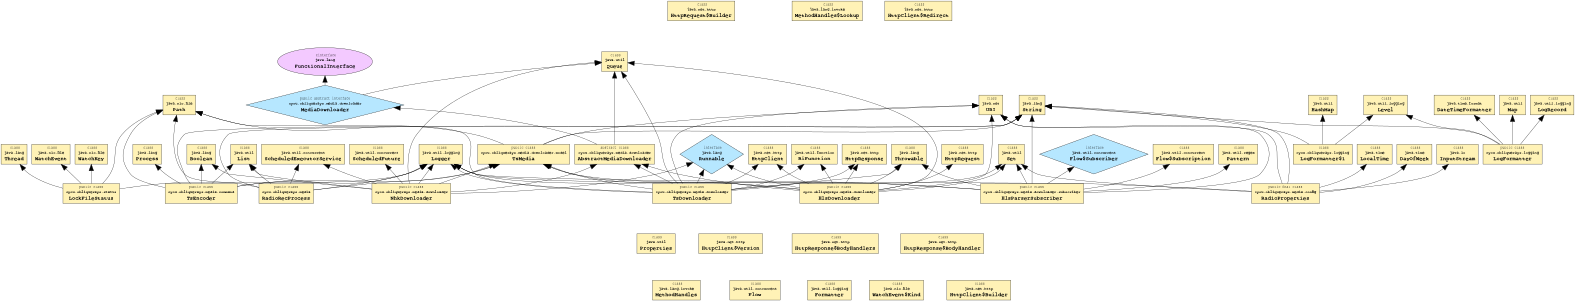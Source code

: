 digraph {
size="10.5,8.0";
layout=dot;
rankdir="BT";
overlap=false;
splines=true;
pack=true;
graph [fontname = "Courier, Regular"]
node [fontname = "Courier, Regular"]
edge [fontname = "Courier, Regular"]
"java.net.http.HttpResponse$BodyHandler"[shape=box,style=filled,fillcolor="#fff2b6",label=<<table border='0' cellborder='0' cellspacing='1'><tr><td><font point-size='12'> class</font></td></tr><tr><td><font point-size='14'><b>java.net.http</b></font></td></tr><tr><td><font point-size='20'><b>HttpResponse$BodyHandler</b></font></td></tr></table>>];
"java.util.concurrent.ScheduledFuture"[shape=box,style=filled,fillcolor="#fff2b6",label=<<table border='0' cellborder='0' cellspacing='1'><tr><td><font point-size='12'> class</font></td></tr><tr><td><font point-size='14'><b>java.util.concurrent</b></font></td></tr><tr><td><font point-size='20'><b>ScheduledFuture</b></font></td></tr></table>>];
"java.util.function.BiFunction"[shape=box,style=filled,fillcolor="#fff2b6",label=<<table border='0' cellborder='0' cellspacing='1'><tr><td><font point-size='12'> class</font></td></tr><tr><td><font point-size='14'><b>java.util.function</b></font></td></tr><tr><td><font point-size='20'><b>BiFunction</b></font></td></tr></table>>];
"java.net.http.HttpClient$Version"[shape=box,style=filled,fillcolor="#fff2b6",label=<<table border='0' cellborder='0' cellspacing='1'><tr><td><font point-size='12'> class</font></td></tr><tr><td><font point-size='14'><b>java.net.http</b></font></td></tr><tr><td><font point-size='20'><b>HttpClient$Version</b></font></td></tr></table>>];
"java.lang.Runnable"[shape=diamond,style=filled,fillcolor="#b6e7ff",label=<<table border='0' cellborder='0' cellspacing='1'><tr><td><font point-size='12'> interface</font></td></tr><tr><td><font point-size='14'><b>java.lang</b></font></td></tr><tr><td><font point-size='20'><b>Runnable</b></font></td></tr></table>>];
"java.nio.file.WatchEvent$Kind"[shape=box,style=filled,fillcolor="#fff2b6",label=<<table border='0' cellborder='0' cellspacing='1'><tr><td><font point-size='12'> class</font></td></tr><tr><td><font point-size='14'><b>java.nio.file</b></font></td></tr><tr><td><font point-size='20'><b>WatchEvent$Kind</b></font></td></tr></table>>];
"java.util.logging.Formatter"[shape=box,style=filled,fillcolor="#fff2b6",label=<<table border='0' cellborder='0' cellspacing='1'><tr><td><font point-size='12'> class</font></td></tr><tr><td><font point-size='14'><b>java.util.logging</b></font></td></tr><tr><td><font point-size='20'><b>Formatter</b></font></td></tr></table>>];
"java.nio.file.WatchKey"[shape=box,style=filled,fillcolor="#fff2b6",label=<<table border='0' cellborder='0' cellspacing='1'><tr><td><font point-size='12'> class</font></td></tr><tr><td><font point-size='14'><b>java.nio.file</b></font></td></tr><tr><td><font point-size='20'><b>WatchKey</b></font></td></tr></table>>];
"java.util.concurrent.Flow"[shape=box,style=filled,fillcolor="#fff2b6",label=<<table border='0' cellborder='0' cellspacing='1'><tr><td><font point-size='12'> class</font></td></tr><tr><td><font point-size='14'><b>java.util.concurrent</b></font></td></tr><tr><td><font point-size='20'><b>Flow</b></font></td></tr></table>>];
"cyou.obliquerays.media.RadioRecProcess"[shape=box,style=filled,fillcolor="#fff2b6",label=<<table border='0' cellborder='0' cellspacing='1'><tr><td><font point-size='12'>public class</font></td></tr><tr><td><font point-size='14'><b>cyou.obliquerays.media</b></font></td></tr><tr><td><font point-size='20'><b>RadioRecProcess</b></font></td></tr></table>>];
"java.lang.Thread"[shape=box,style=filled,fillcolor="#fff2b6",label=<<table border='0' cellborder='0' cellspacing='1'><tr><td><font point-size='12'> class</font></td></tr><tr><td><font point-size='14'><b>java.lang</b></font></td></tr><tr><td><font point-size='20'><b>Thread</b></font></td></tr></table>>];
"java.util.Map"[shape=box,style=filled,fillcolor="#fff2b6",label=<<table border='0' cellborder='0' cellspacing='1'><tr><td><font point-size='12'> class</font></td></tr><tr><td><font point-size='14'><b>java.util</b></font></td></tr><tr><td><font point-size='20'><b>Map</b></font></td></tr></table>>];
"java.net.http.HttpResponse$BodyHandlers"[shape=box,style=filled,fillcolor="#fff2b6",label=<<table border='0' cellborder='0' cellspacing='1'><tr><td><font point-size='12'> class</font></td></tr><tr><td><font point-size='14'><b>java.net.http</b></font></td></tr><tr><td><font point-size='20'><b>HttpResponse$BodyHandlers</b></font></td></tr></table>>];
"java.time.LocalTime"[shape=box,style=filled,fillcolor="#fff2b6",label=<<table border='0' cellborder='0' cellspacing='1'><tr><td><font point-size='12'> class</font></td></tr><tr><td><font point-size='14'><b>java.time</b></font></td></tr><tr><td><font point-size='20'><b>LocalTime</b></font></td></tr></table>>];
"cyou.obliquerays.media.downloader.TsDownloader"[shape=box,style=filled,fillcolor="#fff2b6",label=<<table border='0' cellborder='0' cellspacing='1'><tr><td><font point-size='12'>public class</font></td></tr><tr><td><font point-size='14'><b>cyou.obliquerays.media.downloader</b></font></td></tr><tr><td><font point-size='20'><b>TsDownloader</b></font></td></tr></table>>];
"java.net.URI"[shape=box,style=filled,fillcolor="#fff2b6",label=<<table border='0' cellborder='0' cellspacing='1'><tr><td><font point-size='12'> class</font></td></tr><tr><td><font point-size='14'><b>java.net</b></font></td></tr><tr><td><font point-size='20'><b>URI</b></font></td></tr></table>>];
"cyou.obliquerays.media.downloader.MediaDownloader"[shape=diamond,style=filled,fillcolor="#b6e7ff",label=<<table border='0' cellborder='0' cellspacing='1'><tr><td><font point-size='12'>public abstract interface</font></td></tr><tr><td><font point-size='14'><b>cyou.obliquerays.media.downloader</b></font></td></tr><tr><td><font point-size='20'><b>MediaDownloader</b></font></td></tr></table>>];
"java.nio.file.Path"[shape=box,style=filled,fillcolor="#fff2b6",label=<<table border='0' cellborder='0' cellspacing='1'><tr><td><font point-size='12'> class</font></td></tr><tr><td><font point-size='14'><b>java.nio.file</b></font></td></tr><tr><td><font point-size='20'><b>Path</b></font></td></tr></table>>];
"java.net.http.HttpResponse"[shape=box,style=filled,fillcolor="#fff2b6",label=<<table border='0' cellborder='0' cellspacing='1'><tr><td><font point-size='12'> class</font></td></tr><tr><td><font point-size='14'><b>java.net.http</b></font></td></tr><tr><td><font point-size='20'><b>HttpResponse</b></font></td></tr></table>>];
"java.util.concurrent.Flow$Subscription"[shape=box,style=filled,fillcolor="#fff2b6",label=<<table border='0' cellborder='0' cellspacing='1'><tr><td><font point-size='12'> class</font></td></tr><tr><td><font point-size='14'><b>java.util.concurrent</b></font></td></tr><tr><td><font point-size='20'><b>Flow$Subscription</b></font></td></tr></table>>];
"cyou.obliquerays.status.LockFileStatus"[shape=box,style=filled,fillcolor="#fff2b6",label=<<table border='0' cellborder='0' cellspacing='1'><tr><td><font point-size='12'>public class</font></td></tr><tr><td><font point-size='14'><b>cyou.obliquerays.status</b></font></td></tr><tr><td><font point-size='20'><b>LockFileStatus</b></font></td></tr></table>>];
"java.lang.invoke.MethodHandles$Lookup"[shape=box,style=filled,fillcolor="#fff2b6",label=<<table border='0' cellborder='0' cellspacing='1'><tr><td><font point-size='12'> class</font></td></tr><tr><td><font point-size='14'><b>java.lang.invoke</b></font></td></tr><tr><td><font point-size='20'><b>MethodHandles$Lookup</b></font></td></tr></table>>];
"java.lang.Process"[shape=box,style=filled,fillcolor="#fff2b6",label=<<table border='0' cellborder='0' cellspacing='1'><tr><td><font point-size='12'> class</font></td></tr><tr><td><font point-size='14'><b>java.lang</b></font></td></tr><tr><td><font point-size='20'><b>Process</b></font></td></tr></table>>];
"java.lang.invoke.MethodHandles"[shape=box,style=filled,fillcolor="#fff2b6",label=<<table border='0' cellborder='0' cellspacing='1'><tr><td><font point-size='12'> class</font></td></tr><tr><td><font point-size='14'><b>java.lang.invoke</b></font></td></tr><tr><td><font point-size='20'><b>MethodHandles</b></font></td></tr></table>>];
"java.util.Set"[shape=box,style=filled,fillcolor="#fff2b6",label=<<table border='0' cellborder='0' cellspacing='1'><tr><td><font point-size='12'> class</font></td></tr><tr><td><font point-size='14'><b>java.util</b></font></td></tr><tr><td><font point-size='20'><b>Set</b></font></td></tr></table>>];
"java.util.logging.LogRecord"[shape=box,style=filled,fillcolor="#fff2b6",label=<<table border='0' cellborder='0' cellspacing='1'><tr><td><font point-size='12'> class</font></td></tr><tr><td><font point-size='14'><b>java.util.logging</b></font></td></tr><tr><td><font point-size='20'><b>LogRecord</b></font></td></tr></table>>];
"java.util.logging.Logger"[shape=box,style=filled,fillcolor="#fff2b6",label=<<table border='0' cellborder='0' cellspacing='1'><tr><td><font point-size='12'> class</font></td></tr><tr><td><font point-size='14'><b>java.util.logging</b></font></td></tr><tr><td><font point-size='20'><b>Logger</b></font></td></tr></table>>];
"java.util.List"[shape=box,style=filled,fillcolor="#fff2b6",label=<<table border='0' cellborder='0' cellspacing='1'><tr><td><font point-size='12'> class</font></td></tr><tr><td><font point-size='14'><b>java.util</b></font></td></tr><tr><td><font point-size='20'><b>List</b></font></td></tr></table>>];
"cyou.obliquerays.media.downloader.model.TsMedia"[shape=box,style=filled,fillcolor="#fff2b6",label=<<table border='0' cellborder='0' cellspacing='1'><tr><td><font point-size='12'>public class</font></td></tr><tr><td><font point-size='14'><b>cyou.obliquerays.media.downloader.model</b></font></td></tr><tr><td><font point-size='20'><b>TsMedia</b></font></td></tr></table>>];
"cyou.obliquerays.media.downloader.NhkDownloader"[shape=box,style=filled,fillcolor="#fff2b6",label=<<table border='0' cellborder='0' cellspacing='1'><tr><td><font point-size='12'>public class</font></td></tr><tr><td><font point-size='14'><b>cyou.obliquerays.media.downloader</b></font></td></tr><tr><td><font point-size='20'><b>NhkDownloader</b></font></td></tr></table>>];
"java.net.http.HttpClient$Redirect"[shape=box,style=filled,fillcolor="#fff2b6",label=<<table border='0' cellborder='0' cellspacing='1'><tr><td><font point-size='12'> class</font></td></tr><tr><td><font point-size='14'><b>java.net.http</b></font></td></tr><tr><td><font point-size='20'><b>HttpClient$Redirect</b></font></td></tr></table>>];
"java.util.Queue"[shape=box,style=filled,fillcolor="#fff2b6",label=<<table border='0' cellborder='0' cellspacing='1'><tr><td><font point-size='12'> class</font></td></tr><tr><td><font point-size='14'><b>java.util</b></font></td></tr><tr><td><font point-size='20'><b>Queue</b></font></td></tr></table>>];
"java.util.regex.Pattern"[shape=box,style=filled,fillcolor="#fff2b6",label=<<table border='0' cellborder='0' cellspacing='1'><tr><td><font point-size='12'> class</font></td></tr><tr><td><font point-size='14'><b>java.util.regex</b></font></td></tr><tr><td><font point-size='20'><b>Pattern</b></font></td></tr></table>>];
"java.lang.Throwable"[shape=box,style=filled,fillcolor="#fff2b6",label=<<table border='0' cellborder='0' cellspacing='1'><tr><td><font point-size='12'> class</font></td></tr><tr><td><font point-size='14'><b>java.lang</b></font></td></tr><tr><td><font point-size='20'><b>Throwable</b></font></td></tr></table>>];
"cyou.obliquerays.media.downloader.subscriber.HlsParserSubscriber"[shape=box,style=filled,fillcolor="#fff2b6",label=<<table border='0' cellborder='0' cellspacing='1'><tr><td><font point-size='12'>public class</font></td></tr><tr><td><font point-size='14'><b>cyou.obliquerays.media.downloader.subscriber</b></font></td></tr><tr><td><font point-size='20'><b>HlsParserSubscriber</b></font></td></tr></table>>];
"cyou.obliquerays.media.config.RadioProperties"[shape=box,style=filled,fillcolor="#fff2b6",label=<<table border='0' cellborder='0' cellspacing='1'><tr><td><font point-size='12'>public final class</font></td></tr><tr><td><font point-size='14'><b>cyou.obliquerays.media.config</b></font></td></tr><tr><td><font point-size='20'><b>RadioProperties</b></font></td></tr></table>>];
"java.util.HashMap"[shape=box,style=filled,fillcolor="#fff2b6",label=<<table border='0' cellborder='0' cellspacing='1'><tr><td><font point-size='12'> class</font></td></tr><tr><td><font point-size='14'><b>java.util</b></font></td></tr><tr><td><font point-size='20'><b>HashMap</b></font></td></tr></table>>];
"cyou.obliquerays.logging.LogFormatter$1"[shape=box,style=filled,fillcolor="#fff2b6",label=<<table border='0' cellborder='0' cellspacing='1'><tr><td><font point-size='12'> class</font></td></tr><tr><td><font point-size='14'><b>cyou.obliquerays.logging</b></font></td></tr><tr><td><font point-size='20'><b>LogFormatter$1</b></font></td></tr></table>>];
"java.net.http.HttpRequest"[shape=box,style=filled,fillcolor="#fff2b6",label=<<table border='0' cellborder='0' cellspacing='1'><tr><td><font point-size='12'> class</font></td></tr><tr><td><font point-size='14'><b>java.net.http</b></font></td></tr><tr><td><font point-size='20'><b>HttpRequest</b></font></td></tr></table>>];
"java.util.logging.Level"[shape=box,style=filled,fillcolor="#fff2b6",label=<<table border='0' cellborder='0' cellspacing='1'><tr><td><font point-size='12'> class</font></td></tr><tr><td><font point-size='14'><b>java.util.logging</b></font></td></tr><tr><td><font point-size='20'><b>Level</b></font></td></tr></table>>];
"java.lang.FunctionalInterface"[shape=oval,style=filled,fillcolor="#f3c9ff",label=<<table border='0' cellborder='0' cellspacing='1'><tr><td><font point-size='12'> @interface</font></td></tr><tr><td><font point-size='14'><b>java.lang</b></font></td></tr><tr><td><font point-size='20'><b>FunctionalInterface</b></font></td></tr></table>>];
"java.util.concurrent.ScheduledExecutorService"[shape=box,style=filled,fillcolor="#fff2b6",label=<<table border='0' cellborder='0' cellspacing='1'><tr><td><font point-size='12'> class</font></td></tr><tr><td><font point-size='14'><b>java.util.concurrent</b></font></td></tr><tr><td><font point-size='20'><b>ScheduledExecutorService</b></font></td></tr></table>>];
"java.lang.Boolean"[shape=box,style=filled,fillcolor="#fff2b6",label=<<table border='0' cellborder='0' cellspacing='1'><tr><td><font point-size='12'> class</font></td></tr><tr><td><font point-size='14'><b>java.lang</b></font></td></tr><tr><td><font point-size='20'><b>Boolean</b></font></td></tr></table>>];
"java.net.http.HttpClient"[shape=box,style=filled,fillcolor="#fff2b6",label=<<table border='0' cellborder='0' cellspacing='1'><tr><td><font point-size='12'> class</font></td></tr><tr><td><font point-size='14'><b>java.net.http</b></font></td></tr><tr><td><font point-size='20'><b>HttpClient</b></font></td></tr></table>>];
"java.lang.String"[shape=box,style=filled,fillcolor="#fff2b6",label=<<table border='0' cellborder='0' cellspacing='1'><tr><td><font point-size='12'> class</font></td></tr><tr><td><font point-size='14'><b>java.lang</b></font></td></tr><tr><td><font point-size='20'><b>String</b></font></td></tr></table>>];
"cyou.obliquerays.media.downloader.AbstractMediaDownloader"[shape=box,style=filled,fillcolor="#fff2b6",label=<<table border='0' cellborder='0' cellspacing='1'><tr><td><font point-size='12'>abstract class</font></td></tr><tr><td><font point-size='14'><b>cyou.obliquerays.media.downloader</b></font></td></tr><tr><td><font point-size='20'><b>AbstractMediaDownloader</b></font></td></tr></table>>];
"java.util.Properties"[shape=box,style=filled,fillcolor="#fff2b6",label=<<table border='0' cellborder='0' cellspacing='1'><tr><td><font point-size='12'> class</font></td></tr><tr><td><font point-size='14'><b>java.util</b></font></td></tr><tr><td><font point-size='20'><b>Properties</b></font></td></tr></table>>];
"cyou.obliquerays.media.downloader.HlsDownloader"[shape=box,style=filled,fillcolor="#fff2b6",label=<<table border='0' cellborder='0' cellspacing='1'><tr><td><font point-size='12'>public class</font></td></tr><tr><td><font point-size='14'><b>cyou.obliquerays.media.downloader</b></font></td></tr><tr><td><font point-size='20'><b>HlsDownloader</b></font></td></tr></table>>];
"java.nio.file.WatchEvent"[shape=box,style=filled,fillcolor="#fff2b6",label=<<table border='0' cellborder='0' cellspacing='1'><tr><td><font point-size='12'> class</font></td></tr><tr><td><font point-size='14'><b>java.nio.file</b></font></td></tr><tr><td><font point-size='20'><b>WatchEvent</b></font></td></tr></table>>];
"cyou.obliquerays.media.command.TsEncoder"[shape=box,style=filled,fillcolor="#fff2b6",label=<<table border='0' cellborder='0' cellspacing='1'><tr><td><font point-size='12'>public class</font></td></tr><tr><td><font point-size='14'><b>cyou.obliquerays.media.command</b></font></td></tr><tr><td><font point-size='20'><b>TsEncoder</b></font></td></tr></table>>];
"java.net.http.HttpRequest$Builder"[shape=box,style=filled,fillcolor="#fff2b6",label=<<table border='0' cellborder='0' cellspacing='1'><tr><td><font point-size='12'> class</font></td></tr><tr><td><font point-size='14'><b>java.net.http</b></font></td></tr><tr><td><font point-size='20'><b>HttpRequest$Builder</b></font></td></tr></table>>];
"java.util.concurrent.Flow$Subscriber"[shape=diamond,style=filled,fillcolor="#b6e7ff",label=<<table border='0' cellborder='0' cellspacing='1'><tr><td><font point-size='12'> interface</font></td></tr><tr><td><font point-size='14'><b>java.util.concurrent</b></font></td></tr><tr><td><font point-size='20'><b>Flow$Subscriber</b></font></td></tr></table>>];
"cyou.obliquerays.logging.LogFormatter"[shape=box,style=filled,fillcolor="#fff2b6",label=<<table border='0' cellborder='0' cellspacing='1'><tr><td><font point-size='12'>public class</font></td></tr><tr><td><font point-size='14'><b>cyou.obliquerays.logging</b></font></td></tr><tr><td><font point-size='20'><b>LogFormatter</b></font></td></tr></table>>];
"java.time.DayOfWeek"[shape=box,style=filled,fillcolor="#fff2b6",label=<<table border='0' cellborder='0' cellspacing='1'><tr><td><font point-size='12'> class</font></td></tr><tr><td><font point-size='14'><b>java.time</b></font></td></tr><tr><td><font point-size='20'><b>DayOfWeek</b></font></td></tr></table>>];
"java.time.format.DateTimeFormatter"[shape=box,style=filled,fillcolor="#fff2b6",label=<<table border='0' cellborder='0' cellspacing='1'><tr><td><font point-size='12'> class</font></td></tr><tr><td><font point-size='14'><b>java.time.format</b></font></td></tr><tr><td><font point-size='20'><b>DateTimeFormatter</b></font></td></tr></table>>];
"java.net.http.HttpClient$Builder"[shape=box,style=filled,fillcolor="#fff2b6",label=<<table border='0' cellborder='0' cellspacing='1'><tr><td><font point-size='12'> class</font></td></tr><tr><td><font point-size='14'><b>java.net.http</b></font></td></tr><tr><td><font point-size='20'><b>HttpClient$Builder</b></font></td></tr></table>>];
"java.io.InputStream"[shape=box,style=filled,fillcolor="#fff2b6",label=<<table border='0' cellborder='0' cellspacing='1'><tr><td><font point-size='12'> class</font></td></tr><tr><td><font point-size='14'><b>java.io</b></font></td></tr><tr><td><font point-size='20'><b>InputStream</b></font></td></tr></table>>];

  "cyou.obliquerays.logging.LogFormatter" -> "java.lang.String" [arrowsize=2.5]
  "cyou.obliquerays.logging.LogFormatter" -> "java.time.format.DateTimeFormatter" [arrowsize=2.5]
  "cyou.obliquerays.logging.LogFormatter" -> "java.util.Map" [arrowsize=2.5]
  "cyou.obliquerays.logging.LogFormatter" -> "java.util.logging.Level" [arrowsize=2.5]
  "cyou.obliquerays.logging.LogFormatter" -> "java.util.logging.LogRecord" [arrowsize=2.5]
  "cyou.obliquerays.logging.LogFormatter$1" -> "java.lang.String" [arrowsize=2.5]
  "cyou.obliquerays.logging.LogFormatter$1" -> "java.util.HashMap" [arrowsize=2.5]
  "cyou.obliquerays.logging.LogFormatter$1" -> "java.util.logging.Level" [arrowsize=2.5]
  "cyou.obliquerays.media.RadioRecProcess" -> "cyou.obliquerays.media.downloader.model.TsMedia" [arrowsize=2.5]
  "cyou.obliquerays.media.RadioRecProcess" -> "java.lang.String" [arrowsize=2.5]
  "cyou.obliquerays.media.RadioRecProcess" -> "java.nio.file.Path" [arrowsize=2.5]
  "cyou.obliquerays.media.RadioRecProcess" -> "java.util.List" [arrowsize=2.5]
  "cyou.obliquerays.media.RadioRecProcess" -> "java.util.concurrent.ScheduledExecutorService" [arrowsize=2.5]
  "cyou.obliquerays.media.RadioRecProcess" -> "java.util.logging.Logger" [arrowsize=2.5]
  "cyou.obliquerays.media.command.TsEncoder" -> "cyou.obliquerays.media.downloader.model.TsMedia" [arrowsize=2.5]
  "cyou.obliquerays.media.command.TsEncoder" -> "java.lang.Boolean" [arrowsize=2.5]
  "cyou.obliquerays.media.command.TsEncoder" -> "java.lang.Process" [arrowsize=2.5]
  "cyou.obliquerays.media.command.TsEncoder" -> "java.lang.String" [arrowsize=2.5]
  "cyou.obliquerays.media.command.TsEncoder" -> "java.nio.file.Path" [arrowsize=2.5]
  "cyou.obliquerays.media.command.TsEncoder" -> "java.util.List" [arrowsize=2.5]
  "cyou.obliquerays.media.command.TsEncoder" -> "java.util.logging.Logger" [arrowsize=2.5]
  "cyou.obliquerays.media.config.RadioProperties" -> "java.io.InputStream" [arrowsize=2.5]
  "cyou.obliquerays.media.config.RadioProperties" -> "java.lang.String" [arrowsize=2.5]
  "cyou.obliquerays.media.config.RadioProperties" -> "java.net.URI" [arrowsize=2.5]
  "cyou.obliquerays.media.config.RadioProperties" -> "java.time.DayOfWeek" [arrowsize=2.5]
  "cyou.obliquerays.media.config.RadioProperties" -> "java.time.LocalTime" [arrowsize=2.5]
  "cyou.obliquerays.media.config.RadioProperties" -> "java.util.Set" [arrowsize=2.5]
  "cyou.obliquerays.media.config.RadioProperties" -> "java.util.logging.Logger" [arrowsize=2.5]
  "cyou.obliquerays.media.downloader.AbstractMediaDownloader" -> "cyou.obliquerays.media.downloader.MediaDownloader" [arrowsize=2.5]
  "cyou.obliquerays.media.downloader.AbstractMediaDownloader" -> "java.util.Queue" [arrowsize=2.5]
  "cyou.obliquerays.media.downloader.HlsDownloader" -> "cyou.obliquerays.media.downloader.AbstractMediaDownloader" [arrowsize=2.5]
  "cyou.obliquerays.media.downloader.HlsDownloader" -> "cyou.obliquerays.media.downloader.model.TsMedia" [arrowsize=2.5]
  "cyou.obliquerays.media.downloader.HlsDownloader" -> "java.lang.Runnable" [arrowsize=2.5]
  "cyou.obliquerays.media.downloader.HlsDownloader" -> "java.lang.Throwable" [arrowsize=2.5]
  "cyou.obliquerays.media.downloader.HlsDownloader" -> "java.net.URI" [arrowsize=2.5]
  "cyou.obliquerays.media.downloader.HlsDownloader" -> "java.net.http.HttpClient" [arrowsize=2.5]
  "cyou.obliquerays.media.downloader.HlsDownloader" -> "java.net.http.HttpRequest" [arrowsize=2.5]
  "cyou.obliquerays.media.downloader.HlsDownloader" -> "java.net.http.HttpResponse" [arrowsize=2.5]
  "cyou.obliquerays.media.downloader.HlsDownloader" -> "java.util.Queue" [arrowsize=2.5]
  "cyou.obliquerays.media.downloader.HlsDownloader" -> "java.util.Set" [arrowsize=2.5]
  "cyou.obliquerays.media.downloader.HlsDownloader" -> "java.util.function.BiFunction" [arrowsize=2.5]
  "cyou.obliquerays.media.downloader.HlsDownloader" -> "java.util.logging.Logger" [arrowsize=2.5]
  "cyou.obliquerays.media.downloader.MediaDownloader" -> "java.lang.FunctionalInterface" [arrowsize=2.5]
  "cyou.obliquerays.media.downloader.MediaDownloader" -> "java.util.Queue" [arrowsize=2.5]
  "cyou.obliquerays.media.downloader.NhkDownloader" -> "cyou.obliquerays.media.downloader.AbstractMediaDownloader" [arrowsize=2.5]
  "cyou.obliquerays.media.downloader.NhkDownloader" -> "cyou.obliquerays.media.downloader.model.TsMedia" [arrowsize=2.5]
  "cyou.obliquerays.media.downloader.NhkDownloader" -> "java.lang.Boolean" [arrowsize=2.5]
  "cyou.obliquerays.media.downloader.NhkDownloader" -> "java.lang.Runnable" [arrowsize=2.5]
  "cyou.obliquerays.media.downloader.NhkDownloader" -> "java.util.List" [arrowsize=2.5]
  "cyou.obliquerays.media.downloader.NhkDownloader" -> "java.util.Queue" [arrowsize=2.5]
  "cyou.obliquerays.media.downloader.NhkDownloader" -> "java.util.concurrent.ScheduledExecutorService" [arrowsize=2.5]
  "cyou.obliquerays.media.downloader.NhkDownloader" -> "java.util.concurrent.ScheduledFuture" [arrowsize=2.5]
  "cyou.obliquerays.media.downloader.NhkDownloader" -> "java.util.logging.Logger" [arrowsize=2.5]
  "cyou.obliquerays.media.downloader.TsDownloader" -> "cyou.obliquerays.media.downloader.AbstractMediaDownloader" [arrowsize=2.5]
  "cyou.obliquerays.media.downloader.TsDownloader" -> "cyou.obliquerays.media.downloader.model.TsMedia" [arrowsize=2.5]
  "cyou.obliquerays.media.downloader.TsDownloader" -> "java.lang.Runnable" [arrowsize=2.5]
  "cyou.obliquerays.media.downloader.TsDownloader" -> "java.lang.Throwable" [arrowsize=2.5]
  "cyou.obliquerays.media.downloader.TsDownloader" -> "java.net.URI" [arrowsize=2.5]
  "cyou.obliquerays.media.downloader.TsDownloader" -> "java.net.http.HttpClient" [arrowsize=2.5]
  "cyou.obliquerays.media.downloader.TsDownloader" -> "java.net.http.HttpResponse" [arrowsize=2.5]
  "cyou.obliquerays.media.downloader.TsDownloader" -> "java.nio.file.Path" [arrowsize=2.5]
  "cyou.obliquerays.media.downloader.TsDownloader" -> "java.util.Queue" [arrowsize=2.5]
  "cyou.obliquerays.media.downloader.TsDownloader" -> "java.util.Set" [arrowsize=2.5]
  "cyou.obliquerays.media.downloader.TsDownloader" -> "java.util.function.BiFunction" [arrowsize=2.5]
  "cyou.obliquerays.media.downloader.TsDownloader" -> "java.util.logging.Logger" [arrowsize=2.5]
  "cyou.obliquerays.media.downloader.model.TsMedia" -> "java.lang.String" [arrowsize=2.5]
  "cyou.obliquerays.media.downloader.model.TsMedia" -> "java.net.URI" [arrowsize=2.5]
  "cyou.obliquerays.media.downloader.model.TsMedia" -> "java.nio.file.Path" [arrowsize=2.5]
  "cyou.obliquerays.media.downloader.subscriber.HlsParserSubscriber" -> "cyou.obliquerays.media.downloader.model.TsMedia" [arrowsize=2.5]
  "cyou.obliquerays.media.downloader.subscriber.HlsParserSubscriber" -> "java.lang.String" [arrowsize=2.5]
  "cyou.obliquerays.media.downloader.subscriber.HlsParserSubscriber" -> "java.lang.Throwable" [arrowsize=2.5]
  "cyou.obliquerays.media.downloader.subscriber.HlsParserSubscriber" -> "java.net.URI" [arrowsize=2.5]
  "cyou.obliquerays.media.downloader.subscriber.HlsParserSubscriber" -> "java.util.Set" [arrowsize=2.5]
  "cyou.obliquerays.media.downloader.subscriber.HlsParserSubscriber" -> "java.util.concurrent.Flow$Subscriber" [arrowsize=2.5]
  "cyou.obliquerays.media.downloader.subscriber.HlsParserSubscriber" -> "java.util.concurrent.Flow$Subscription" [arrowsize=2.5]
  "cyou.obliquerays.media.downloader.subscriber.HlsParserSubscriber" -> "java.util.logging.Logger" [arrowsize=2.5]
  "cyou.obliquerays.media.downloader.subscriber.HlsParserSubscriber" -> "java.util.regex.Pattern" [arrowsize=2.5]
  "cyou.obliquerays.status.LockFileStatus" -> "java.lang.Thread" [arrowsize=2.5]
  "cyou.obliquerays.status.LockFileStatus" -> "java.nio.file.Path" [arrowsize=2.5]
  "cyou.obliquerays.status.LockFileStatus" -> "java.nio.file.WatchEvent" [arrowsize=2.5]
  "cyou.obliquerays.status.LockFileStatus" -> "java.nio.file.WatchKey" [arrowsize=2.5]
  "cyou.obliquerays.status.LockFileStatus" -> "java.util.logging.Logger" [arrowsize=2.5]
}